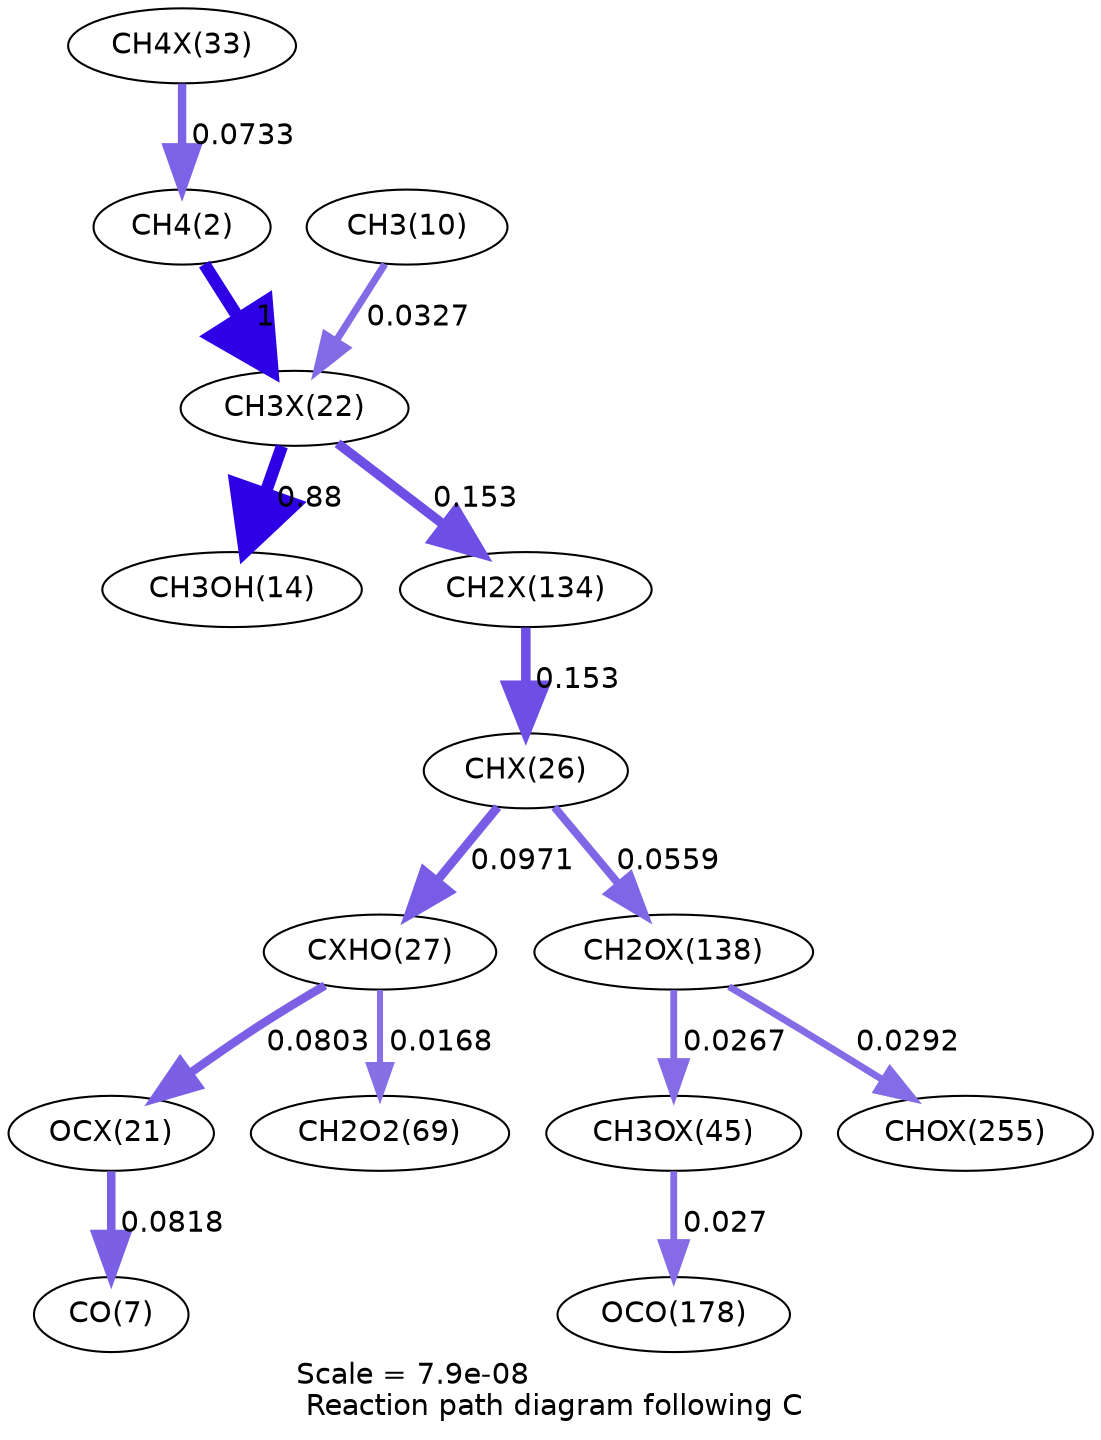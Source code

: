 digraph reaction_paths {
center=1;
s37 -> s4[fontname="Helvetica", penwidth=4.03, arrowsize=2.01, color="0.7, 0.573, 0.9"
, label=" 0.0733"];
s4 -> s32[fontname="Helvetica", penwidth=6, arrowsize=3, color="0.7, 1.5, 0.9"
, label=" 1"];
s12 -> s32[fontname="Helvetica", penwidth=3.42, arrowsize=1.71, color="0.7, 0.533, 0.9"
, label=" 0.0327"];
s32 -> s16[fontname="Helvetica", penwidth=5.9, arrowsize=2.95, color="0.7, 1.38, 0.9"
, label=" 0.88"];
s32 -> s45[fontname="Helvetica", penwidth=4.58, arrowsize=2.29, color="0.7, 0.653, 0.9"
, label=" 0.153"];
s45 -> s35[fontname="Helvetica", penwidth=4.58, arrowsize=2.29, color="0.7, 0.653, 0.9"
, label=" 0.153"];
s35 -> s36[fontname="Helvetica", penwidth=4.24, arrowsize=2.12, color="0.7, 0.597, 0.9"
, label=" 0.0971"];
s35 -> s47[fontname="Helvetica", penwidth=3.82, arrowsize=1.91, color="0.7, 0.556, 0.9"
, label=" 0.0559"];
s36 -> s31[fontname="Helvetica", penwidth=4.1, arrowsize=2.05, color="0.7, 0.58, 0.9"
, label=" 0.0803"];
s36 -> s22[fontname="Helvetica", penwidth=2.91, arrowsize=1.46, color="0.7, 0.517, 0.9"
, label=" 0.0168"];
s31 -> s9[fontname="Helvetica", penwidth=4.11, arrowsize=2.05, color="0.7, 0.582, 0.9"
, label=" 0.0818"];
s43 -> s23[fontname="Helvetica", penwidth=3.27, arrowsize=1.64, color="0.7, 0.527, 0.9"
, label=" 0.027"];
s47 -> s43[fontname="Helvetica", penwidth=3.27, arrowsize=1.63, color="0.7, 0.527, 0.9"
, label=" 0.0267"];
s47 -> s53[fontname="Helvetica", penwidth=3.33, arrowsize=1.67, color="0.7, 0.529, 0.9"
, label=" 0.0292"];
s4 [ fontname="Helvetica", label="CH4(2)"];
s9 [ fontname="Helvetica", label="CO(7)"];
s12 [ fontname="Helvetica", label="CH3(10)"];
s16 [ fontname="Helvetica", label="CH3OH(14)"];
s22 [ fontname="Helvetica", label="CH2O2(69)"];
s23 [ fontname="Helvetica", label="OCO(178)"];
s31 [ fontname="Helvetica", label="OCX(21)"];
s32 [ fontname="Helvetica", label="CH3X(22)"];
s35 [ fontname="Helvetica", label="CHX(26)"];
s36 [ fontname="Helvetica", label="CXHO(27)"];
s37 [ fontname="Helvetica", label="CH4X(33)"];
s43 [ fontname="Helvetica", label="CH3OX(45)"];
s45 [ fontname="Helvetica", label="CH2X(134)"];
s47 [ fontname="Helvetica", label="CH2OX(138)"];
s53 [ fontname="Helvetica", label="CHOX(255)"];
 label = "Scale = 7.9e-08\l Reaction path diagram following C";
 fontname = "Helvetica";
}

